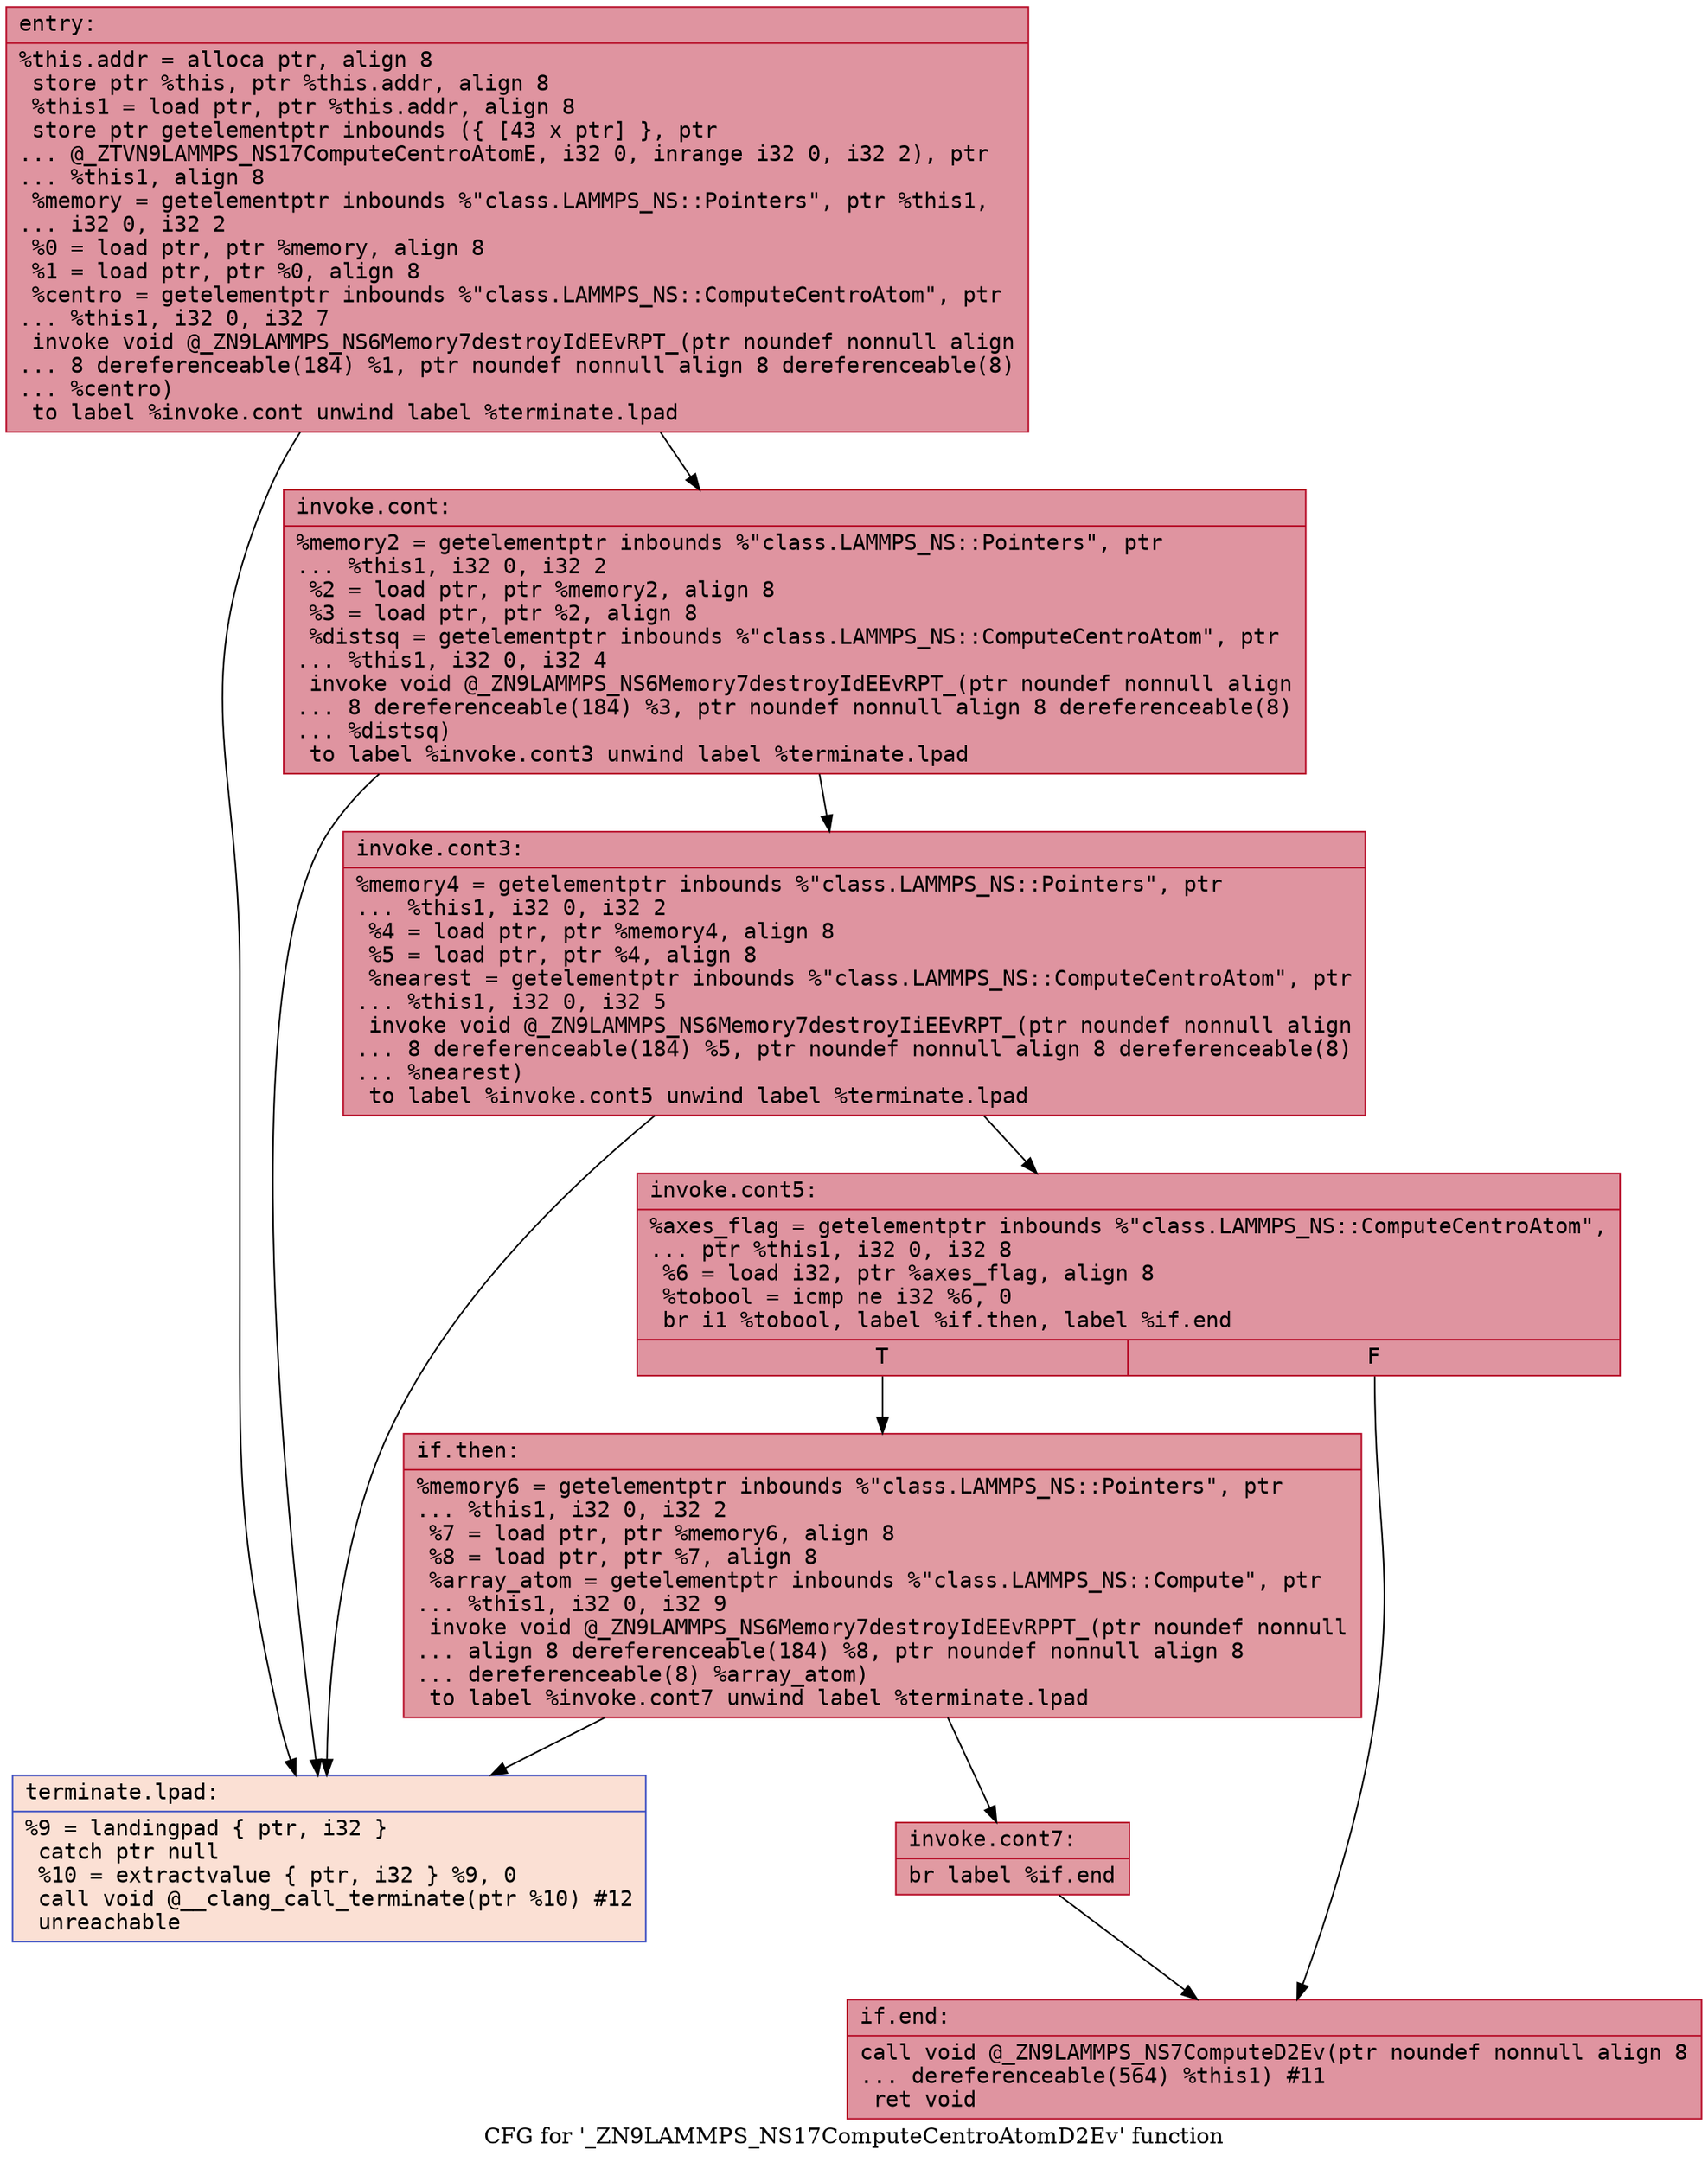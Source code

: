 digraph "CFG for '_ZN9LAMMPS_NS17ComputeCentroAtomD2Ev' function" {
	label="CFG for '_ZN9LAMMPS_NS17ComputeCentroAtomD2Ev' function";

	Node0x555db047d320 [shape=record,color="#b70d28ff", style=filled, fillcolor="#b70d2870" fontname="Courier",label="{entry:\l|  %this.addr = alloca ptr, align 8\l  store ptr %this, ptr %this.addr, align 8\l  %this1 = load ptr, ptr %this.addr, align 8\l  store ptr getelementptr inbounds (\{ [43 x ptr] \}, ptr\l... @_ZTVN9LAMMPS_NS17ComputeCentroAtomE, i32 0, inrange i32 0, i32 2), ptr\l... %this1, align 8\l  %memory = getelementptr inbounds %\"class.LAMMPS_NS::Pointers\", ptr %this1,\l... i32 0, i32 2\l  %0 = load ptr, ptr %memory, align 8\l  %1 = load ptr, ptr %0, align 8\l  %centro = getelementptr inbounds %\"class.LAMMPS_NS::ComputeCentroAtom\", ptr\l... %this1, i32 0, i32 7\l  invoke void @_ZN9LAMMPS_NS6Memory7destroyIdEEvRPT_(ptr noundef nonnull align\l... 8 dereferenceable(184) %1, ptr noundef nonnull align 8 dereferenceable(8)\l... %centro)\l          to label %invoke.cont unwind label %terminate.lpad\l}"];
	Node0x555db047d320 -> Node0x555db048b6b0[tooltip="entry -> invoke.cont\nProbability 100.00%" ];
	Node0x555db047d320 -> Node0x555db048b700[tooltip="entry -> terminate.lpad\nProbability 0.00%" ];
	Node0x555db048b6b0 [shape=record,color="#b70d28ff", style=filled, fillcolor="#b70d2870" fontname="Courier",label="{invoke.cont:\l|  %memory2 = getelementptr inbounds %\"class.LAMMPS_NS::Pointers\", ptr\l... %this1, i32 0, i32 2\l  %2 = load ptr, ptr %memory2, align 8\l  %3 = load ptr, ptr %2, align 8\l  %distsq = getelementptr inbounds %\"class.LAMMPS_NS::ComputeCentroAtom\", ptr\l... %this1, i32 0, i32 4\l  invoke void @_ZN9LAMMPS_NS6Memory7destroyIdEEvRPT_(ptr noundef nonnull align\l... 8 dereferenceable(184) %3, ptr noundef nonnull align 8 dereferenceable(8)\l... %distsq)\l          to label %invoke.cont3 unwind label %terminate.lpad\l}"];
	Node0x555db048b6b0 -> Node0x555db048bac0[tooltip="invoke.cont -> invoke.cont3\nProbability 100.00%" ];
	Node0x555db048b6b0 -> Node0x555db048b700[tooltip="invoke.cont -> terminate.lpad\nProbability 0.00%" ];
	Node0x555db048bac0 [shape=record,color="#b70d28ff", style=filled, fillcolor="#b70d2870" fontname="Courier",label="{invoke.cont3:\l|  %memory4 = getelementptr inbounds %\"class.LAMMPS_NS::Pointers\", ptr\l... %this1, i32 0, i32 2\l  %4 = load ptr, ptr %memory4, align 8\l  %5 = load ptr, ptr %4, align 8\l  %nearest = getelementptr inbounds %\"class.LAMMPS_NS::ComputeCentroAtom\", ptr\l... %this1, i32 0, i32 5\l  invoke void @_ZN9LAMMPS_NS6Memory7destroyIiEEvRPT_(ptr noundef nonnull align\l... 8 dereferenceable(184) %5, ptr noundef nonnull align 8 dereferenceable(8)\l... %nearest)\l          to label %invoke.cont5 unwind label %terminate.lpad\l}"];
	Node0x555db048bac0 -> Node0x555db048c0a0[tooltip="invoke.cont3 -> invoke.cont5\nProbability 100.00%" ];
	Node0x555db048bac0 -> Node0x555db048b700[tooltip="invoke.cont3 -> terminate.lpad\nProbability 0.00%" ];
	Node0x555db048c0a0 [shape=record,color="#b70d28ff", style=filled, fillcolor="#b70d2870" fontname="Courier",label="{invoke.cont5:\l|  %axes_flag = getelementptr inbounds %\"class.LAMMPS_NS::ComputeCentroAtom\",\l... ptr %this1, i32 0, i32 8\l  %6 = load i32, ptr %axes_flag, align 8\l  %tobool = icmp ne i32 %6, 0\l  br i1 %tobool, label %if.then, label %if.end\l|{<s0>T|<s1>F}}"];
	Node0x555db048c0a0:s0 -> Node0x555db048c500[tooltip="invoke.cont5 -> if.then\nProbability 62.50%" ];
	Node0x555db048c0a0:s1 -> Node0x555db048c550[tooltip="invoke.cont5 -> if.end\nProbability 37.50%" ];
	Node0x555db048c500 [shape=record,color="#b70d28ff", style=filled, fillcolor="#bb1b2c70" fontname="Courier",label="{if.then:\l|  %memory6 = getelementptr inbounds %\"class.LAMMPS_NS::Pointers\", ptr\l... %this1, i32 0, i32 2\l  %7 = load ptr, ptr %memory6, align 8\l  %8 = load ptr, ptr %7, align 8\l  %array_atom = getelementptr inbounds %\"class.LAMMPS_NS::Compute\", ptr\l... %this1, i32 0, i32 9\l  invoke void @_ZN9LAMMPS_NS6Memory7destroyIdEEvRPPT_(ptr noundef nonnull\l... align 8 dereferenceable(184) %8, ptr noundef nonnull align 8\l... dereferenceable(8) %array_atom)\l          to label %invoke.cont7 unwind label %terminate.lpad\l}"];
	Node0x555db048c500 -> Node0x555db048c9a0[tooltip="if.then -> invoke.cont7\nProbability 100.00%" ];
	Node0x555db048c500 -> Node0x555db048b700[tooltip="if.then -> terminate.lpad\nProbability 0.00%" ];
	Node0x555db048c9a0 [shape=record,color="#b70d28ff", style=filled, fillcolor="#bb1b2c70" fontname="Courier",label="{invoke.cont7:\l|  br label %if.end\l}"];
	Node0x555db048c9a0 -> Node0x555db048c550[tooltip="invoke.cont7 -> if.end\nProbability 100.00%" ];
	Node0x555db048c550 [shape=record,color="#b70d28ff", style=filled, fillcolor="#b70d2870" fontname="Courier",label="{if.end:\l|  call void @_ZN9LAMMPS_NS7ComputeD2Ev(ptr noundef nonnull align 8\l... dereferenceable(564) %this1) #11\l  ret void\l}"];
	Node0x555db048b700 [shape=record,color="#3d50c3ff", style=filled, fillcolor="#f7b99e70" fontname="Courier",label="{terminate.lpad:\l|  %9 = landingpad \{ ptr, i32 \}\l          catch ptr null\l  %10 = extractvalue \{ ptr, i32 \} %9, 0\l  call void @__clang_call_terminate(ptr %10) #12\l  unreachable\l}"];
}
